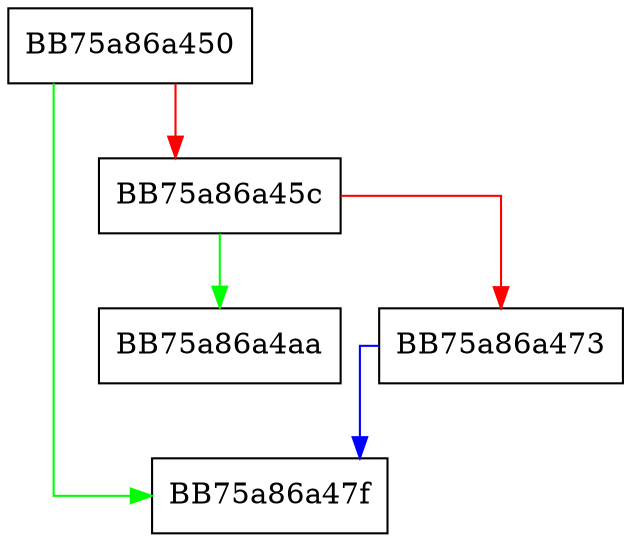 digraph _Splice {
  node [shape="box"];
  graph [splines=ortho];
  BB75a86a450 -> BB75a86a47f [color="green"];
  BB75a86a450 -> BB75a86a45c [color="red"];
  BB75a86a45c -> BB75a86a4aa [color="green"];
  BB75a86a45c -> BB75a86a473 [color="red"];
  BB75a86a473 -> BB75a86a47f [color="blue"];
}